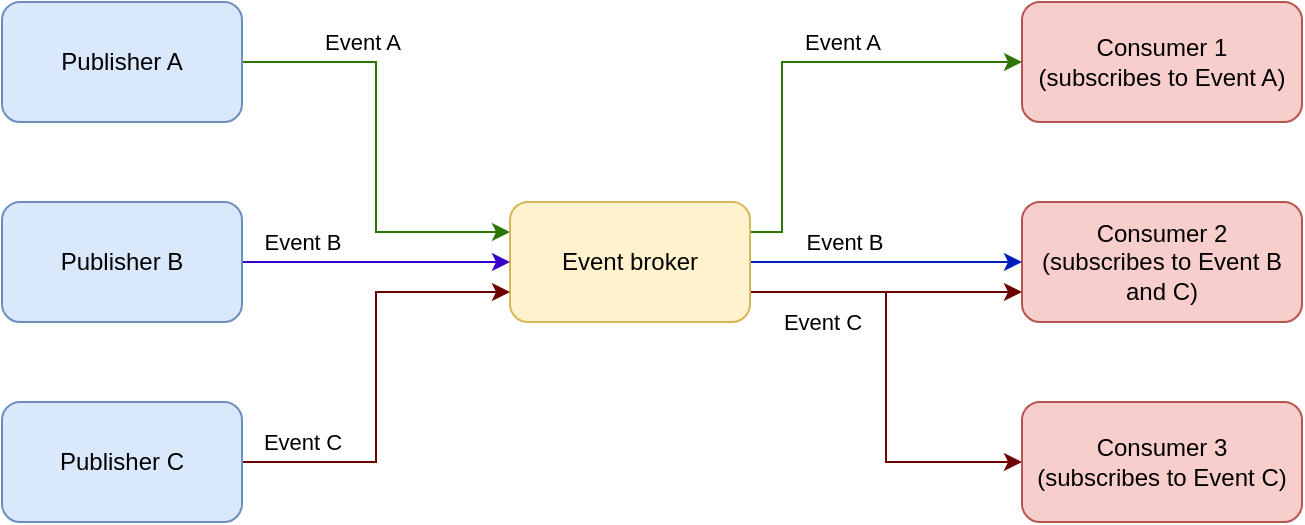 <mxfile version="16.1.2" type="device"><diagram id="DZwkXB5IpTConM4TUxqd" name="Page-1"><mxGraphModel dx="1011" dy="884" grid="1" gridSize="10" guides="1" tooltips="1" connect="1" arrows="1" fold="1" page="1" pageScale="1" pageWidth="827" pageHeight="1169" math="0" shadow="0"><root><mxCell id="0"/><mxCell id="1" parent="0"/><mxCell id="Mv0HRgkX2kyOireRhomY-10" style="edgeStyle=orthogonalEdgeStyle;rounded=0;orthogonalLoop=1;jettySize=auto;html=1;exitX=1;exitY=0.5;exitDx=0;exitDy=0;entryX=0;entryY=0.25;entryDx=0;entryDy=0;fillColor=#60a917;strokeColor=#2D7600;" edge="1" parent="1" source="Mv0HRgkX2kyOireRhomY-1" target="Mv0HRgkX2kyOireRhomY-3"><mxGeometry relative="1" as="geometry"/></mxCell><mxCell id="Mv0HRgkX2kyOireRhomY-13" value="Event A" style="edgeLabel;html=1;align=center;verticalAlign=middle;resizable=0;points=[];" vertex="1" connectable="0" parent="Mv0HRgkX2kyOireRhomY-10"><mxGeometry x="-0.178" y="4" relative="1" as="geometry"><mxPoint x="-11" y="-33" as="offset"/></mxGeometry></mxCell><mxCell id="Mv0HRgkX2kyOireRhomY-1" value="Publisher A" style="rounded=1;whiteSpace=wrap;html=1;fillColor=#dae8fc;strokeColor=#6c8ebf;" vertex="1" parent="1"><mxGeometry x="40" y="80" width="120" height="60" as="geometry"/></mxCell><mxCell id="Mv0HRgkX2kyOireRhomY-2" value="Consumer 2&lt;br&gt;(subscribes to Event B and C)" style="rounded=1;whiteSpace=wrap;html=1;fillColor=#f8cecc;strokeColor=#b85450;" vertex="1" parent="1"><mxGeometry x="550" y="180" width="140" height="60" as="geometry"/></mxCell><mxCell id="Mv0HRgkX2kyOireRhomY-16" style="edgeStyle=orthogonalEdgeStyle;rounded=0;orthogonalLoop=1;jettySize=auto;html=1;exitX=1;exitY=0.75;exitDx=0;exitDy=0;entryX=0;entryY=0.75;entryDx=0;entryDy=0;fillColor=#a20025;strokeColor=#6F0000;" edge="1" parent="1" source="Mv0HRgkX2kyOireRhomY-3" target="Mv0HRgkX2kyOireRhomY-2"><mxGeometry relative="1" as="geometry"/></mxCell><mxCell id="Mv0HRgkX2kyOireRhomY-17" style="edgeStyle=orthogonalEdgeStyle;rounded=0;orthogonalLoop=1;jettySize=auto;html=1;exitX=1;exitY=0.75;exitDx=0;exitDy=0;entryX=0;entryY=0.5;entryDx=0;entryDy=0;fillColor=#a20025;strokeColor=#6F0000;" edge="1" parent="1" source="Mv0HRgkX2kyOireRhomY-3" target="Mv0HRgkX2kyOireRhomY-7"><mxGeometry relative="1" as="geometry"><Array as="points"><mxPoint x="482" y="225"/><mxPoint x="482" y="310"/></Array></mxGeometry></mxCell><mxCell id="Mv0HRgkX2kyOireRhomY-18" value="Event C" style="edgeLabel;html=1;align=center;verticalAlign=middle;resizable=0;points=[];" vertex="1" connectable="0" parent="Mv0HRgkX2kyOireRhomY-17"><mxGeometry x="-0.837" y="-4" relative="1" as="geometry"><mxPoint x="18" y="11" as="offset"/></mxGeometry></mxCell><mxCell id="Mv0HRgkX2kyOireRhomY-19" style="edgeStyle=orthogonalEdgeStyle;rounded=0;orthogonalLoop=1;jettySize=auto;html=1;exitX=1;exitY=0.5;exitDx=0;exitDy=0;fillColor=#0050ef;strokeColor=#001DBC;" edge="1" parent="1" source="Mv0HRgkX2kyOireRhomY-3" target="Mv0HRgkX2kyOireRhomY-2"><mxGeometry relative="1" as="geometry"/></mxCell><mxCell id="Mv0HRgkX2kyOireRhomY-20" value="Event B" style="edgeLabel;html=1;align=center;verticalAlign=middle;resizable=0;points=[];" vertex="1" connectable="0" parent="Mv0HRgkX2kyOireRhomY-19"><mxGeometry x="-0.309" relative="1" as="geometry"><mxPoint y="-10" as="offset"/></mxGeometry></mxCell><mxCell id="Mv0HRgkX2kyOireRhomY-21" style="edgeStyle=orthogonalEdgeStyle;rounded=0;orthogonalLoop=1;jettySize=auto;html=1;exitX=1;exitY=0.25;exitDx=0;exitDy=0;entryX=0;entryY=0.5;entryDx=0;entryDy=0;fillColor=#60a917;strokeColor=#2D7600;" edge="1" parent="1" source="Mv0HRgkX2kyOireRhomY-3" target="Mv0HRgkX2kyOireRhomY-6"><mxGeometry relative="1" as="geometry"><Array as="points"><mxPoint x="430" y="195"/><mxPoint x="430" y="110"/></Array></mxGeometry></mxCell><mxCell id="Mv0HRgkX2kyOireRhomY-22" value="Event A" style="edgeLabel;html=1;align=center;verticalAlign=middle;resizable=0;points=[];" vertex="1" connectable="0" parent="Mv0HRgkX2kyOireRhomY-21"><mxGeometry x="0.33" y="2" relative="1" as="geometry"><mxPoint x="-16" y="-8" as="offset"/></mxGeometry></mxCell><mxCell id="Mv0HRgkX2kyOireRhomY-3" value="Event broker" style="rounded=1;whiteSpace=wrap;html=1;fillColor=#fff2cc;strokeColor=#d6b656;" vertex="1" parent="1"><mxGeometry x="294" y="180" width="120" height="60" as="geometry"/></mxCell><mxCell id="Mv0HRgkX2kyOireRhomY-11" style="edgeStyle=orthogonalEdgeStyle;rounded=0;orthogonalLoop=1;jettySize=auto;html=1;exitX=1;exitY=0.5;exitDx=0;exitDy=0;entryX=0;entryY=0.5;entryDx=0;entryDy=0;fillColor=#6a00ff;strokeColor=#3700CC;" edge="1" parent="1" source="Mv0HRgkX2kyOireRhomY-4" target="Mv0HRgkX2kyOireRhomY-3"><mxGeometry relative="1" as="geometry"/></mxCell><mxCell id="Mv0HRgkX2kyOireRhomY-14" value="Event B" style="edgeLabel;html=1;align=center;verticalAlign=middle;resizable=0;points=[];" vertex="1" connectable="0" parent="Mv0HRgkX2kyOireRhomY-11"><mxGeometry x="-0.269" y="-2" relative="1" as="geometry"><mxPoint x="-19" y="-12" as="offset"/></mxGeometry></mxCell><mxCell id="Mv0HRgkX2kyOireRhomY-4" value="Publisher B" style="rounded=1;whiteSpace=wrap;html=1;fillColor=#dae8fc;strokeColor=#6c8ebf;" vertex="1" parent="1"><mxGeometry x="40" y="180" width="120" height="60" as="geometry"/></mxCell><mxCell id="Mv0HRgkX2kyOireRhomY-12" style="edgeStyle=orthogonalEdgeStyle;rounded=0;orthogonalLoop=1;jettySize=auto;html=1;exitX=1;exitY=0.5;exitDx=0;exitDy=0;entryX=0;entryY=0.75;entryDx=0;entryDy=0;fillColor=#a20025;strokeColor=#6F0000;" edge="1" parent="1" source="Mv0HRgkX2kyOireRhomY-5" target="Mv0HRgkX2kyOireRhomY-3"><mxGeometry relative="1" as="geometry"/></mxCell><mxCell id="Mv0HRgkX2kyOireRhomY-15" value="Event C" style="edgeLabel;html=1;align=center;verticalAlign=middle;resizable=0;points=[];" vertex="1" connectable="0" parent="Mv0HRgkX2kyOireRhomY-12"><mxGeometry x="-0.452" y="-1" relative="1" as="geometry"><mxPoint x="-30" y="-11" as="offset"/></mxGeometry></mxCell><mxCell id="Mv0HRgkX2kyOireRhomY-5" value="Publisher C" style="rounded=1;whiteSpace=wrap;html=1;fillColor=#dae8fc;strokeColor=#6c8ebf;" vertex="1" parent="1"><mxGeometry x="40" y="280" width="120" height="60" as="geometry"/></mxCell><mxCell id="Mv0HRgkX2kyOireRhomY-6" value="Consumer 1&lt;br&gt;(subscribes to Event A)" style="rounded=1;whiteSpace=wrap;html=1;fillColor=#f8cecc;strokeColor=#b85450;" vertex="1" parent="1"><mxGeometry x="550" y="80" width="140" height="60" as="geometry"/></mxCell><mxCell id="Mv0HRgkX2kyOireRhomY-7" value="Consumer 3&lt;br&gt;(subscribes to Event C)" style="rounded=1;whiteSpace=wrap;html=1;fillColor=#f8cecc;strokeColor=#b85450;" vertex="1" parent="1"><mxGeometry x="550" y="280" width="140" height="60" as="geometry"/></mxCell></root></mxGraphModel></diagram></mxfile>